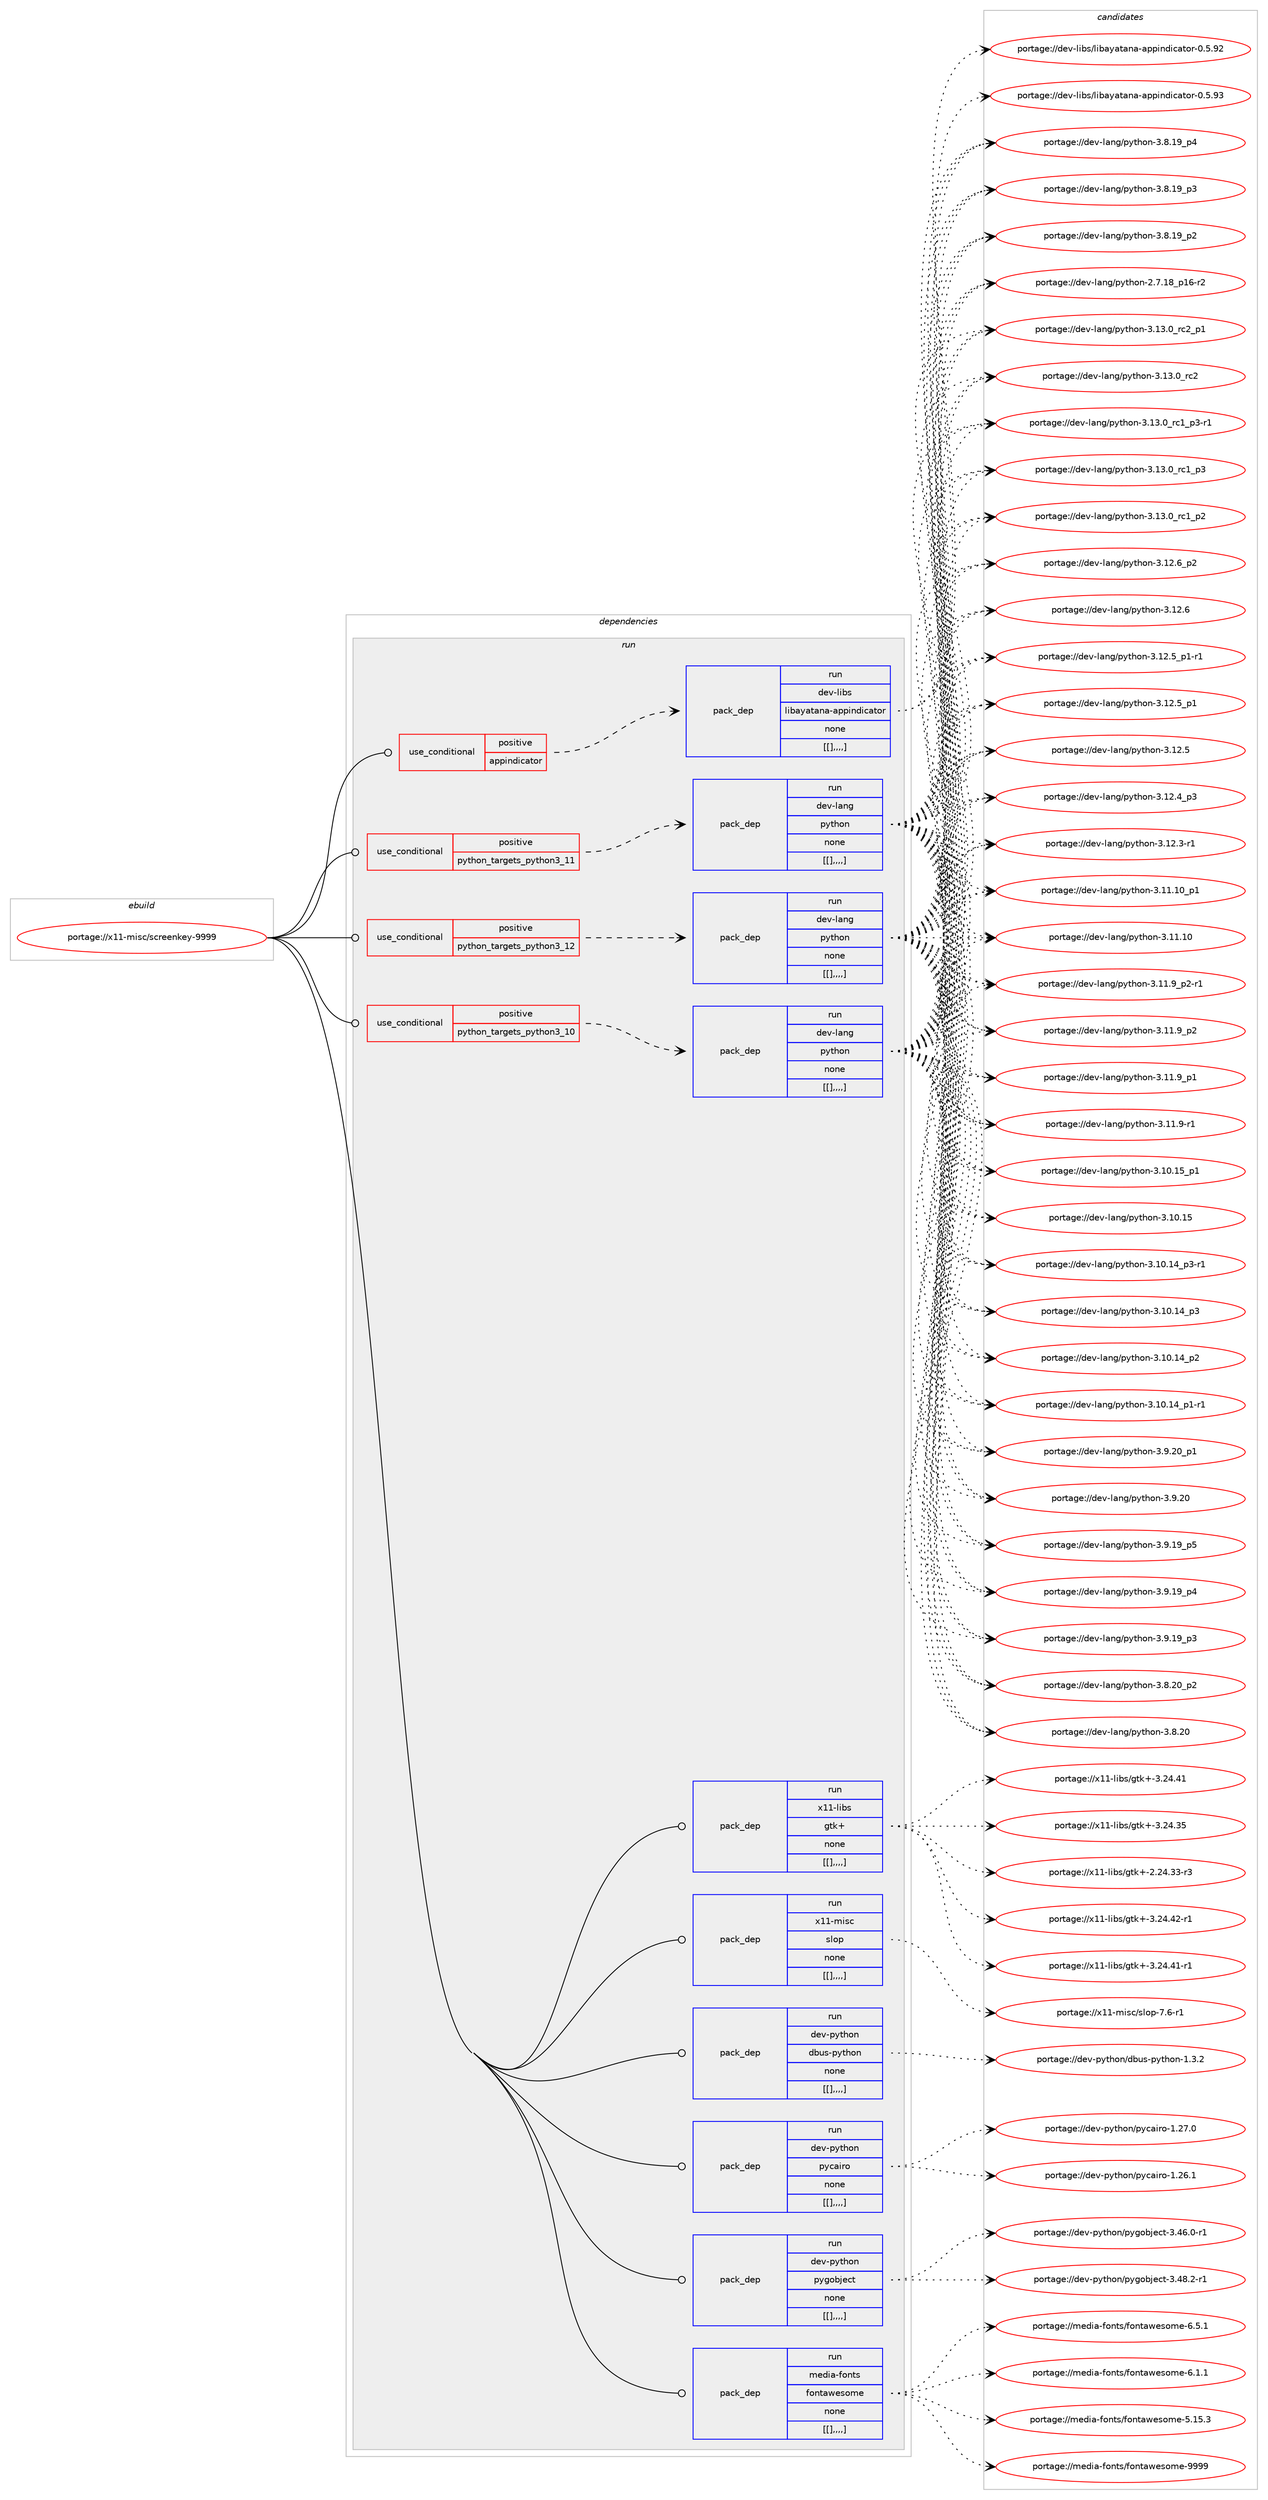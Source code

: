 digraph prolog {

# *************
# Graph options
# *************

newrank=true;
concentrate=true;
compound=true;
graph [rankdir=LR,fontname=Helvetica,fontsize=10,ranksep=1.5];#, ranksep=2.5, nodesep=0.2];
edge  [arrowhead=vee];
node  [fontname=Helvetica,fontsize=10];

# **********
# The ebuild
# **********

subgraph cluster_leftcol {
color=gray;
label=<<i>ebuild</i>>;
id [label="portage://x11-misc/screenkey-9999", color=red, width=4, href="../x11-misc/screenkey-9999.svg"];
}

# ****************
# The dependencies
# ****************

subgraph cluster_midcol {
color=gray;
label=<<i>dependencies</i>>;
subgraph cluster_compile {
fillcolor="#eeeeee";
style=filled;
label=<<i>compile</i>>;
}
subgraph cluster_compileandrun {
fillcolor="#eeeeee";
style=filled;
label=<<i>compile and run</i>>;
}
subgraph cluster_run {
fillcolor="#eeeeee";
style=filled;
label=<<i>run</i>>;
subgraph cond127810 {
dependency476401 [label=<<TABLE BORDER="0" CELLBORDER="1" CELLSPACING="0" CELLPADDING="4"><TR><TD ROWSPAN="3" CELLPADDING="10">use_conditional</TD></TR><TR><TD>positive</TD></TR><TR><TD>appindicator</TD></TR></TABLE>>, shape=none, color=red];
subgraph pack345173 {
dependency476402 [label=<<TABLE BORDER="0" CELLBORDER="1" CELLSPACING="0" CELLPADDING="4" WIDTH="220"><TR><TD ROWSPAN="6" CELLPADDING="30">pack_dep</TD></TR><TR><TD WIDTH="110">run</TD></TR><TR><TD>dev-libs</TD></TR><TR><TD>libayatana-appindicator</TD></TR><TR><TD>none</TD></TR><TR><TD>[[],,,,]</TD></TR></TABLE>>, shape=none, color=blue];
}
dependency476401:e -> dependency476402:w [weight=20,style="dashed",arrowhead="vee"];
}
id:e -> dependency476401:w [weight=20,style="solid",arrowhead="odot"];
subgraph cond127811 {
dependency476403 [label=<<TABLE BORDER="0" CELLBORDER="1" CELLSPACING="0" CELLPADDING="4"><TR><TD ROWSPAN="3" CELLPADDING="10">use_conditional</TD></TR><TR><TD>positive</TD></TR><TR><TD>python_targets_python3_10</TD></TR></TABLE>>, shape=none, color=red];
subgraph pack345174 {
dependency476404 [label=<<TABLE BORDER="0" CELLBORDER="1" CELLSPACING="0" CELLPADDING="4" WIDTH="220"><TR><TD ROWSPAN="6" CELLPADDING="30">pack_dep</TD></TR><TR><TD WIDTH="110">run</TD></TR><TR><TD>dev-lang</TD></TR><TR><TD>python</TD></TR><TR><TD>none</TD></TR><TR><TD>[[],,,,]</TD></TR></TABLE>>, shape=none, color=blue];
}
dependency476403:e -> dependency476404:w [weight=20,style="dashed",arrowhead="vee"];
}
id:e -> dependency476403:w [weight=20,style="solid",arrowhead="odot"];
subgraph cond127812 {
dependency476405 [label=<<TABLE BORDER="0" CELLBORDER="1" CELLSPACING="0" CELLPADDING="4"><TR><TD ROWSPAN="3" CELLPADDING="10">use_conditional</TD></TR><TR><TD>positive</TD></TR><TR><TD>python_targets_python3_11</TD></TR></TABLE>>, shape=none, color=red];
subgraph pack345175 {
dependency476406 [label=<<TABLE BORDER="0" CELLBORDER="1" CELLSPACING="0" CELLPADDING="4" WIDTH="220"><TR><TD ROWSPAN="6" CELLPADDING="30">pack_dep</TD></TR><TR><TD WIDTH="110">run</TD></TR><TR><TD>dev-lang</TD></TR><TR><TD>python</TD></TR><TR><TD>none</TD></TR><TR><TD>[[],,,,]</TD></TR></TABLE>>, shape=none, color=blue];
}
dependency476405:e -> dependency476406:w [weight=20,style="dashed",arrowhead="vee"];
}
id:e -> dependency476405:w [weight=20,style="solid",arrowhead="odot"];
subgraph cond127813 {
dependency476407 [label=<<TABLE BORDER="0" CELLBORDER="1" CELLSPACING="0" CELLPADDING="4"><TR><TD ROWSPAN="3" CELLPADDING="10">use_conditional</TD></TR><TR><TD>positive</TD></TR><TR><TD>python_targets_python3_12</TD></TR></TABLE>>, shape=none, color=red];
subgraph pack345176 {
dependency476408 [label=<<TABLE BORDER="0" CELLBORDER="1" CELLSPACING="0" CELLPADDING="4" WIDTH="220"><TR><TD ROWSPAN="6" CELLPADDING="30">pack_dep</TD></TR><TR><TD WIDTH="110">run</TD></TR><TR><TD>dev-lang</TD></TR><TR><TD>python</TD></TR><TR><TD>none</TD></TR><TR><TD>[[],,,,]</TD></TR></TABLE>>, shape=none, color=blue];
}
dependency476407:e -> dependency476408:w [weight=20,style="dashed",arrowhead="vee"];
}
id:e -> dependency476407:w [weight=20,style="solid",arrowhead="odot"];
subgraph pack345177 {
dependency476409 [label=<<TABLE BORDER="0" CELLBORDER="1" CELLSPACING="0" CELLPADDING="4" WIDTH="220"><TR><TD ROWSPAN="6" CELLPADDING="30">pack_dep</TD></TR><TR><TD WIDTH="110">run</TD></TR><TR><TD>dev-python</TD></TR><TR><TD>dbus-python</TD></TR><TR><TD>none</TD></TR><TR><TD>[[],,,,]</TD></TR></TABLE>>, shape=none, color=blue];
}
id:e -> dependency476409:w [weight=20,style="solid",arrowhead="odot"];
subgraph pack345178 {
dependency476410 [label=<<TABLE BORDER="0" CELLBORDER="1" CELLSPACING="0" CELLPADDING="4" WIDTH="220"><TR><TD ROWSPAN="6" CELLPADDING="30">pack_dep</TD></TR><TR><TD WIDTH="110">run</TD></TR><TR><TD>dev-python</TD></TR><TR><TD>pycairo</TD></TR><TR><TD>none</TD></TR><TR><TD>[[],,,,]</TD></TR></TABLE>>, shape=none, color=blue];
}
id:e -> dependency476410:w [weight=20,style="solid",arrowhead="odot"];
subgraph pack345179 {
dependency476411 [label=<<TABLE BORDER="0" CELLBORDER="1" CELLSPACING="0" CELLPADDING="4" WIDTH="220"><TR><TD ROWSPAN="6" CELLPADDING="30">pack_dep</TD></TR><TR><TD WIDTH="110">run</TD></TR><TR><TD>dev-python</TD></TR><TR><TD>pygobject</TD></TR><TR><TD>none</TD></TR><TR><TD>[[],,,,]</TD></TR></TABLE>>, shape=none, color=blue];
}
id:e -> dependency476411:w [weight=20,style="solid",arrowhead="odot"];
subgraph pack345180 {
dependency476412 [label=<<TABLE BORDER="0" CELLBORDER="1" CELLSPACING="0" CELLPADDING="4" WIDTH="220"><TR><TD ROWSPAN="6" CELLPADDING="30">pack_dep</TD></TR><TR><TD WIDTH="110">run</TD></TR><TR><TD>media-fonts</TD></TR><TR><TD>fontawesome</TD></TR><TR><TD>none</TD></TR><TR><TD>[[],,,,]</TD></TR></TABLE>>, shape=none, color=blue];
}
id:e -> dependency476412:w [weight=20,style="solid",arrowhead="odot"];
subgraph pack345181 {
dependency476413 [label=<<TABLE BORDER="0" CELLBORDER="1" CELLSPACING="0" CELLPADDING="4" WIDTH="220"><TR><TD ROWSPAN="6" CELLPADDING="30">pack_dep</TD></TR><TR><TD WIDTH="110">run</TD></TR><TR><TD>x11-libs</TD></TR><TR><TD>gtk+</TD></TR><TR><TD>none</TD></TR><TR><TD>[[],,,,]</TD></TR></TABLE>>, shape=none, color=blue];
}
id:e -> dependency476413:w [weight=20,style="solid",arrowhead="odot"];
subgraph pack345182 {
dependency476414 [label=<<TABLE BORDER="0" CELLBORDER="1" CELLSPACING="0" CELLPADDING="4" WIDTH="220"><TR><TD ROWSPAN="6" CELLPADDING="30">pack_dep</TD></TR><TR><TD WIDTH="110">run</TD></TR><TR><TD>x11-misc</TD></TR><TR><TD>slop</TD></TR><TR><TD>none</TD></TR><TR><TD>[[],,,,]</TD></TR></TABLE>>, shape=none, color=blue];
}
id:e -> dependency476414:w [weight=20,style="solid",arrowhead="odot"];
}
}

# **************
# The candidates
# **************

subgraph cluster_choices {
rank=same;
color=gray;
label=<<i>candidates</i>>;

subgraph choice345173 {
color=black;
nodesep=1;
choice10010111845108105981154710810598971219711697110974597112112105110100105999711611111445484653465751 [label="portage://dev-libs/libayatana-appindicator-0.5.93", color=red, width=4,href="../dev-libs/libayatana-appindicator-0.5.93.svg"];
choice10010111845108105981154710810598971219711697110974597112112105110100105999711611111445484653465750 [label="portage://dev-libs/libayatana-appindicator-0.5.92", color=red, width=4,href="../dev-libs/libayatana-appindicator-0.5.92.svg"];
dependency476402:e -> choice10010111845108105981154710810598971219711697110974597112112105110100105999711611111445484653465751:w [style=dotted,weight="100"];
dependency476402:e -> choice10010111845108105981154710810598971219711697110974597112112105110100105999711611111445484653465750:w [style=dotted,weight="100"];
}
subgraph choice345174 {
color=black;
nodesep=1;
choice100101118451089711010347112121116104111110455146495146489511499509511249 [label="portage://dev-lang/python-3.13.0_rc2_p1", color=red, width=4,href="../dev-lang/python-3.13.0_rc2_p1.svg"];
choice10010111845108971101034711212111610411111045514649514648951149950 [label="portage://dev-lang/python-3.13.0_rc2", color=red, width=4,href="../dev-lang/python-3.13.0_rc2.svg"];
choice1001011184510897110103471121211161041111104551464951464895114994995112514511449 [label="portage://dev-lang/python-3.13.0_rc1_p3-r1", color=red, width=4,href="../dev-lang/python-3.13.0_rc1_p3-r1.svg"];
choice100101118451089711010347112121116104111110455146495146489511499499511251 [label="portage://dev-lang/python-3.13.0_rc1_p3", color=red, width=4,href="../dev-lang/python-3.13.0_rc1_p3.svg"];
choice100101118451089711010347112121116104111110455146495146489511499499511250 [label="portage://dev-lang/python-3.13.0_rc1_p2", color=red, width=4,href="../dev-lang/python-3.13.0_rc1_p2.svg"];
choice100101118451089711010347112121116104111110455146495046549511250 [label="portage://dev-lang/python-3.12.6_p2", color=red, width=4,href="../dev-lang/python-3.12.6_p2.svg"];
choice10010111845108971101034711212111610411111045514649504654 [label="portage://dev-lang/python-3.12.6", color=red, width=4,href="../dev-lang/python-3.12.6.svg"];
choice1001011184510897110103471121211161041111104551464950465395112494511449 [label="portage://dev-lang/python-3.12.5_p1-r1", color=red, width=4,href="../dev-lang/python-3.12.5_p1-r1.svg"];
choice100101118451089711010347112121116104111110455146495046539511249 [label="portage://dev-lang/python-3.12.5_p1", color=red, width=4,href="../dev-lang/python-3.12.5_p1.svg"];
choice10010111845108971101034711212111610411111045514649504653 [label="portage://dev-lang/python-3.12.5", color=red, width=4,href="../dev-lang/python-3.12.5.svg"];
choice100101118451089711010347112121116104111110455146495046529511251 [label="portage://dev-lang/python-3.12.4_p3", color=red, width=4,href="../dev-lang/python-3.12.4_p3.svg"];
choice100101118451089711010347112121116104111110455146495046514511449 [label="portage://dev-lang/python-3.12.3-r1", color=red, width=4,href="../dev-lang/python-3.12.3-r1.svg"];
choice10010111845108971101034711212111610411111045514649494649489511249 [label="portage://dev-lang/python-3.11.10_p1", color=red, width=4,href="../dev-lang/python-3.11.10_p1.svg"];
choice1001011184510897110103471121211161041111104551464949464948 [label="portage://dev-lang/python-3.11.10", color=red, width=4,href="../dev-lang/python-3.11.10.svg"];
choice1001011184510897110103471121211161041111104551464949465795112504511449 [label="portage://dev-lang/python-3.11.9_p2-r1", color=red, width=4,href="../dev-lang/python-3.11.9_p2-r1.svg"];
choice100101118451089711010347112121116104111110455146494946579511250 [label="portage://dev-lang/python-3.11.9_p2", color=red, width=4,href="../dev-lang/python-3.11.9_p2.svg"];
choice100101118451089711010347112121116104111110455146494946579511249 [label="portage://dev-lang/python-3.11.9_p1", color=red, width=4,href="../dev-lang/python-3.11.9_p1.svg"];
choice100101118451089711010347112121116104111110455146494946574511449 [label="portage://dev-lang/python-3.11.9-r1", color=red, width=4,href="../dev-lang/python-3.11.9-r1.svg"];
choice10010111845108971101034711212111610411111045514649484649539511249 [label="portage://dev-lang/python-3.10.15_p1", color=red, width=4,href="../dev-lang/python-3.10.15_p1.svg"];
choice1001011184510897110103471121211161041111104551464948464953 [label="portage://dev-lang/python-3.10.15", color=red, width=4,href="../dev-lang/python-3.10.15.svg"];
choice100101118451089711010347112121116104111110455146494846495295112514511449 [label="portage://dev-lang/python-3.10.14_p3-r1", color=red, width=4,href="../dev-lang/python-3.10.14_p3-r1.svg"];
choice10010111845108971101034711212111610411111045514649484649529511251 [label="portage://dev-lang/python-3.10.14_p3", color=red, width=4,href="../dev-lang/python-3.10.14_p3.svg"];
choice10010111845108971101034711212111610411111045514649484649529511250 [label="portage://dev-lang/python-3.10.14_p2", color=red, width=4,href="../dev-lang/python-3.10.14_p2.svg"];
choice100101118451089711010347112121116104111110455146494846495295112494511449 [label="portage://dev-lang/python-3.10.14_p1-r1", color=red, width=4,href="../dev-lang/python-3.10.14_p1-r1.svg"];
choice100101118451089711010347112121116104111110455146574650489511249 [label="portage://dev-lang/python-3.9.20_p1", color=red, width=4,href="../dev-lang/python-3.9.20_p1.svg"];
choice10010111845108971101034711212111610411111045514657465048 [label="portage://dev-lang/python-3.9.20", color=red, width=4,href="../dev-lang/python-3.9.20.svg"];
choice100101118451089711010347112121116104111110455146574649579511253 [label="portage://dev-lang/python-3.9.19_p5", color=red, width=4,href="../dev-lang/python-3.9.19_p5.svg"];
choice100101118451089711010347112121116104111110455146574649579511252 [label="portage://dev-lang/python-3.9.19_p4", color=red, width=4,href="../dev-lang/python-3.9.19_p4.svg"];
choice100101118451089711010347112121116104111110455146574649579511251 [label="portage://dev-lang/python-3.9.19_p3", color=red, width=4,href="../dev-lang/python-3.9.19_p3.svg"];
choice100101118451089711010347112121116104111110455146564650489511250 [label="portage://dev-lang/python-3.8.20_p2", color=red, width=4,href="../dev-lang/python-3.8.20_p2.svg"];
choice10010111845108971101034711212111610411111045514656465048 [label="portage://dev-lang/python-3.8.20", color=red, width=4,href="../dev-lang/python-3.8.20.svg"];
choice100101118451089711010347112121116104111110455146564649579511252 [label="portage://dev-lang/python-3.8.19_p4", color=red, width=4,href="../dev-lang/python-3.8.19_p4.svg"];
choice100101118451089711010347112121116104111110455146564649579511251 [label="portage://dev-lang/python-3.8.19_p3", color=red, width=4,href="../dev-lang/python-3.8.19_p3.svg"];
choice100101118451089711010347112121116104111110455146564649579511250 [label="portage://dev-lang/python-3.8.19_p2", color=red, width=4,href="../dev-lang/python-3.8.19_p2.svg"];
choice100101118451089711010347112121116104111110455046554649569511249544511450 [label="portage://dev-lang/python-2.7.18_p16-r2", color=red, width=4,href="../dev-lang/python-2.7.18_p16-r2.svg"];
dependency476404:e -> choice100101118451089711010347112121116104111110455146495146489511499509511249:w [style=dotted,weight="100"];
dependency476404:e -> choice10010111845108971101034711212111610411111045514649514648951149950:w [style=dotted,weight="100"];
dependency476404:e -> choice1001011184510897110103471121211161041111104551464951464895114994995112514511449:w [style=dotted,weight="100"];
dependency476404:e -> choice100101118451089711010347112121116104111110455146495146489511499499511251:w [style=dotted,weight="100"];
dependency476404:e -> choice100101118451089711010347112121116104111110455146495146489511499499511250:w [style=dotted,weight="100"];
dependency476404:e -> choice100101118451089711010347112121116104111110455146495046549511250:w [style=dotted,weight="100"];
dependency476404:e -> choice10010111845108971101034711212111610411111045514649504654:w [style=dotted,weight="100"];
dependency476404:e -> choice1001011184510897110103471121211161041111104551464950465395112494511449:w [style=dotted,weight="100"];
dependency476404:e -> choice100101118451089711010347112121116104111110455146495046539511249:w [style=dotted,weight="100"];
dependency476404:e -> choice10010111845108971101034711212111610411111045514649504653:w [style=dotted,weight="100"];
dependency476404:e -> choice100101118451089711010347112121116104111110455146495046529511251:w [style=dotted,weight="100"];
dependency476404:e -> choice100101118451089711010347112121116104111110455146495046514511449:w [style=dotted,weight="100"];
dependency476404:e -> choice10010111845108971101034711212111610411111045514649494649489511249:w [style=dotted,weight="100"];
dependency476404:e -> choice1001011184510897110103471121211161041111104551464949464948:w [style=dotted,weight="100"];
dependency476404:e -> choice1001011184510897110103471121211161041111104551464949465795112504511449:w [style=dotted,weight="100"];
dependency476404:e -> choice100101118451089711010347112121116104111110455146494946579511250:w [style=dotted,weight="100"];
dependency476404:e -> choice100101118451089711010347112121116104111110455146494946579511249:w [style=dotted,weight="100"];
dependency476404:e -> choice100101118451089711010347112121116104111110455146494946574511449:w [style=dotted,weight="100"];
dependency476404:e -> choice10010111845108971101034711212111610411111045514649484649539511249:w [style=dotted,weight="100"];
dependency476404:e -> choice1001011184510897110103471121211161041111104551464948464953:w [style=dotted,weight="100"];
dependency476404:e -> choice100101118451089711010347112121116104111110455146494846495295112514511449:w [style=dotted,weight="100"];
dependency476404:e -> choice10010111845108971101034711212111610411111045514649484649529511251:w [style=dotted,weight="100"];
dependency476404:e -> choice10010111845108971101034711212111610411111045514649484649529511250:w [style=dotted,weight="100"];
dependency476404:e -> choice100101118451089711010347112121116104111110455146494846495295112494511449:w [style=dotted,weight="100"];
dependency476404:e -> choice100101118451089711010347112121116104111110455146574650489511249:w [style=dotted,weight="100"];
dependency476404:e -> choice10010111845108971101034711212111610411111045514657465048:w [style=dotted,weight="100"];
dependency476404:e -> choice100101118451089711010347112121116104111110455146574649579511253:w [style=dotted,weight="100"];
dependency476404:e -> choice100101118451089711010347112121116104111110455146574649579511252:w [style=dotted,weight="100"];
dependency476404:e -> choice100101118451089711010347112121116104111110455146574649579511251:w [style=dotted,weight="100"];
dependency476404:e -> choice100101118451089711010347112121116104111110455146564650489511250:w [style=dotted,weight="100"];
dependency476404:e -> choice10010111845108971101034711212111610411111045514656465048:w [style=dotted,weight="100"];
dependency476404:e -> choice100101118451089711010347112121116104111110455146564649579511252:w [style=dotted,weight="100"];
dependency476404:e -> choice100101118451089711010347112121116104111110455146564649579511251:w [style=dotted,weight="100"];
dependency476404:e -> choice100101118451089711010347112121116104111110455146564649579511250:w [style=dotted,weight="100"];
dependency476404:e -> choice100101118451089711010347112121116104111110455046554649569511249544511450:w [style=dotted,weight="100"];
}
subgraph choice345175 {
color=black;
nodesep=1;
choice100101118451089711010347112121116104111110455146495146489511499509511249 [label="portage://dev-lang/python-3.13.0_rc2_p1", color=red, width=4,href="../dev-lang/python-3.13.0_rc2_p1.svg"];
choice10010111845108971101034711212111610411111045514649514648951149950 [label="portage://dev-lang/python-3.13.0_rc2", color=red, width=4,href="../dev-lang/python-3.13.0_rc2.svg"];
choice1001011184510897110103471121211161041111104551464951464895114994995112514511449 [label="portage://dev-lang/python-3.13.0_rc1_p3-r1", color=red, width=4,href="../dev-lang/python-3.13.0_rc1_p3-r1.svg"];
choice100101118451089711010347112121116104111110455146495146489511499499511251 [label="portage://dev-lang/python-3.13.0_rc1_p3", color=red, width=4,href="../dev-lang/python-3.13.0_rc1_p3.svg"];
choice100101118451089711010347112121116104111110455146495146489511499499511250 [label="portage://dev-lang/python-3.13.0_rc1_p2", color=red, width=4,href="../dev-lang/python-3.13.0_rc1_p2.svg"];
choice100101118451089711010347112121116104111110455146495046549511250 [label="portage://dev-lang/python-3.12.6_p2", color=red, width=4,href="../dev-lang/python-3.12.6_p2.svg"];
choice10010111845108971101034711212111610411111045514649504654 [label="portage://dev-lang/python-3.12.6", color=red, width=4,href="../dev-lang/python-3.12.6.svg"];
choice1001011184510897110103471121211161041111104551464950465395112494511449 [label="portage://dev-lang/python-3.12.5_p1-r1", color=red, width=4,href="../dev-lang/python-3.12.5_p1-r1.svg"];
choice100101118451089711010347112121116104111110455146495046539511249 [label="portage://dev-lang/python-3.12.5_p1", color=red, width=4,href="../dev-lang/python-3.12.5_p1.svg"];
choice10010111845108971101034711212111610411111045514649504653 [label="portage://dev-lang/python-3.12.5", color=red, width=4,href="../dev-lang/python-3.12.5.svg"];
choice100101118451089711010347112121116104111110455146495046529511251 [label="portage://dev-lang/python-3.12.4_p3", color=red, width=4,href="../dev-lang/python-3.12.4_p3.svg"];
choice100101118451089711010347112121116104111110455146495046514511449 [label="portage://dev-lang/python-3.12.3-r1", color=red, width=4,href="../dev-lang/python-3.12.3-r1.svg"];
choice10010111845108971101034711212111610411111045514649494649489511249 [label="portage://dev-lang/python-3.11.10_p1", color=red, width=4,href="../dev-lang/python-3.11.10_p1.svg"];
choice1001011184510897110103471121211161041111104551464949464948 [label="portage://dev-lang/python-3.11.10", color=red, width=4,href="../dev-lang/python-3.11.10.svg"];
choice1001011184510897110103471121211161041111104551464949465795112504511449 [label="portage://dev-lang/python-3.11.9_p2-r1", color=red, width=4,href="../dev-lang/python-3.11.9_p2-r1.svg"];
choice100101118451089711010347112121116104111110455146494946579511250 [label="portage://dev-lang/python-3.11.9_p2", color=red, width=4,href="../dev-lang/python-3.11.9_p2.svg"];
choice100101118451089711010347112121116104111110455146494946579511249 [label="portage://dev-lang/python-3.11.9_p1", color=red, width=4,href="../dev-lang/python-3.11.9_p1.svg"];
choice100101118451089711010347112121116104111110455146494946574511449 [label="portage://dev-lang/python-3.11.9-r1", color=red, width=4,href="../dev-lang/python-3.11.9-r1.svg"];
choice10010111845108971101034711212111610411111045514649484649539511249 [label="portage://dev-lang/python-3.10.15_p1", color=red, width=4,href="../dev-lang/python-3.10.15_p1.svg"];
choice1001011184510897110103471121211161041111104551464948464953 [label="portage://dev-lang/python-3.10.15", color=red, width=4,href="../dev-lang/python-3.10.15.svg"];
choice100101118451089711010347112121116104111110455146494846495295112514511449 [label="portage://dev-lang/python-3.10.14_p3-r1", color=red, width=4,href="../dev-lang/python-3.10.14_p3-r1.svg"];
choice10010111845108971101034711212111610411111045514649484649529511251 [label="portage://dev-lang/python-3.10.14_p3", color=red, width=4,href="../dev-lang/python-3.10.14_p3.svg"];
choice10010111845108971101034711212111610411111045514649484649529511250 [label="portage://dev-lang/python-3.10.14_p2", color=red, width=4,href="../dev-lang/python-3.10.14_p2.svg"];
choice100101118451089711010347112121116104111110455146494846495295112494511449 [label="portage://dev-lang/python-3.10.14_p1-r1", color=red, width=4,href="../dev-lang/python-3.10.14_p1-r1.svg"];
choice100101118451089711010347112121116104111110455146574650489511249 [label="portage://dev-lang/python-3.9.20_p1", color=red, width=4,href="../dev-lang/python-3.9.20_p1.svg"];
choice10010111845108971101034711212111610411111045514657465048 [label="portage://dev-lang/python-3.9.20", color=red, width=4,href="../dev-lang/python-3.9.20.svg"];
choice100101118451089711010347112121116104111110455146574649579511253 [label="portage://dev-lang/python-3.9.19_p5", color=red, width=4,href="../dev-lang/python-3.9.19_p5.svg"];
choice100101118451089711010347112121116104111110455146574649579511252 [label="portage://dev-lang/python-3.9.19_p4", color=red, width=4,href="../dev-lang/python-3.9.19_p4.svg"];
choice100101118451089711010347112121116104111110455146574649579511251 [label="portage://dev-lang/python-3.9.19_p3", color=red, width=4,href="../dev-lang/python-3.9.19_p3.svg"];
choice100101118451089711010347112121116104111110455146564650489511250 [label="portage://dev-lang/python-3.8.20_p2", color=red, width=4,href="../dev-lang/python-3.8.20_p2.svg"];
choice10010111845108971101034711212111610411111045514656465048 [label="portage://dev-lang/python-3.8.20", color=red, width=4,href="../dev-lang/python-3.8.20.svg"];
choice100101118451089711010347112121116104111110455146564649579511252 [label="portage://dev-lang/python-3.8.19_p4", color=red, width=4,href="../dev-lang/python-3.8.19_p4.svg"];
choice100101118451089711010347112121116104111110455146564649579511251 [label="portage://dev-lang/python-3.8.19_p3", color=red, width=4,href="../dev-lang/python-3.8.19_p3.svg"];
choice100101118451089711010347112121116104111110455146564649579511250 [label="portage://dev-lang/python-3.8.19_p2", color=red, width=4,href="../dev-lang/python-3.8.19_p2.svg"];
choice100101118451089711010347112121116104111110455046554649569511249544511450 [label="portage://dev-lang/python-2.7.18_p16-r2", color=red, width=4,href="../dev-lang/python-2.7.18_p16-r2.svg"];
dependency476406:e -> choice100101118451089711010347112121116104111110455146495146489511499509511249:w [style=dotted,weight="100"];
dependency476406:e -> choice10010111845108971101034711212111610411111045514649514648951149950:w [style=dotted,weight="100"];
dependency476406:e -> choice1001011184510897110103471121211161041111104551464951464895114994995112514511449:w [style=dotted,weight="100"];
dependency476406:e -> choice100101118451089711010347112121116104111110455146495146489511499499511251:w [style=dotted,weight="100"];
dependency476406:e -> choice100101118451089711010347112121116104111110455146495146489511499499511250:w [style=dotted,weight="100"];
dependency476406:e -> choice100101118451089711010347112121116104111110455146495046549511250:w [style=dotted,weight="100"];
dependency476406:e -> choice10010111845108971101034711212111610411111045514649504654:w [style=dotted,weight="100"];
dependency476406:e -> choice1001011184510897110103471121211161041111104551464950465395112494511449:w [style=dotted,weight="100"];
dependency476406:e -> choice100101118451089711010347112121116104111110455146495046539511249:w [style=dotted,weight="100"];
dependency476406:e -> choice10010111845108971101034711212111610411111045514649504653:w [style=dotted,weight="100"];
dependency476406:e -> choice100101118451089711010347112121116104111110455146495046529511251:w [style=dotted,weight="100"];
dependency476406:e -> choice100101118451089711010347112121116104111110455146495046514511449:w [style=dotted,weight="100"];
dependency476406:e -> choice10010111845108971101034711212111610411111045514649494649489511249:w [style=dotted,weight="100"];
dependency476406:e -> choice1001011184510897110103471121211161041111104551464949464948:w [style=dotted,weight="100"];
dependency476406:e -> choice1001011184510897110103471121211161041111104551464949465795112504511449:w [style=dotted,weight="100"];
dependency476406:e -> choice100101118451089711010347112121116104111110455146494946579511250:w [style=dotted,weight="100"];
dependency476406:e -> choice100101118451089711010347112121116104111110455146494946579511249:w [style=dotted,weight="100"];
dependency476406:e -> choice100101118451089711010347112121116104111110455146494946574511449:w [style=dotted,weight="100"];
dependency476406:e -> choice10010111845108971101034711212111610411111045514649484649539511249:w [style=dotted,weight="100"];
dependency476406:e -> choice1001011184510897110103471121211161041111104551464948464953:w [style=dotted,weight="100"];
dependency476406:e -> choice100101118451089711010347112121116104111110455146494846495295112514511449:w [style=dotted,weight="100"];
dependency476406:e -> choice10010111845108971101034711212111610411111045514649484649529511251:w [style=dotted,weight="100"];
dependency476406:e -> choice10010111845108971101034711212111610411111045514649484649529511250:w [style=dotted,weight="100"];
dependency476406:e -> choice100101118451089711010347112121116104111110455146494846495295112494511449:w [style=dotted,weight="100"];
dependency476406:e -> choice100101118451089711010347112121116104111110455146574650489511249:w [style=dotted,weight="100"];
dependency476406:e -> choice10010111845108971101034711212111610411111045514657465048:w [style=dotted,weight="100"];
dependency476406:e -> choice100101118451089711010347112121116104111110455146574649579511253:w [style=dotted,weight="100"];
dependency476406:e -> choice100101118451089711010347112121116104111110455146574649579511252:w [style=dotted,weight="100"];
dependency476406:e -> choice100101118451089711010347112121116104111110455146574649579511251:w [style=dotted,weight="100"];
dependency476406:e -> choice100101118451089711010347112121116104111110455146564650489511250:w [style=dotted,weight="100"];
dependency476406:e -> choice10010111845108971101034711212111610411111045514656465048:w [style=dotted,weight="100"];
dependency476406:e -> choice100101118451089711010347112121116104111110455146564649579511252:w [style=dotted,weight="100"];
dependency476406:e -> choice100101118451089711010347112121116104111110455146564649579511251:w [style=dotted,weight="100"];
dependency476406:e -> choice100101118451089711010347112121116104111110455146564649579511250:w [style=dotted,weight="100"];
dependency476406:e -> choice100101118451089711010347112121116104111110455046554649569511249544511450:w [style=dotted,weight="100"];
}
subgraph choice345176 {
color=black;
nodesep=1;
choice100101118451089711010347112121116104111110455146495146489511499509511249 [label="portage://dev-lang/python-3.13.0_rc2_p1", color=red, width=4,href="../dev-lang/python-3.13.0_rc2_p1.svg"];
choice10010111845108971101034711212111610411111045514649514648951149950 [label="portage://dev-lang/python-3.13.0_rc2", color=red, width=4,href="../dev-lang/python-3.13.0_rc2.svg"];
choice1001011184510897110103471121211161041111104551464951464895114994995112514511449 [label="portage://dev-lang/python-3.13.0_rc1_p3-r1", color=red, width=4,href="../dev-lang/python-3.13.0_rc1_p3-r1.svg"];
choice100101118451089711010347112121116104111110455146495146489511499499511251 [label="portage://dev-lang/python-3.13.0_rc1_p3", color=red, width=4,href="../dev-lang/python-3.13.0_rc1_p3.svg"];
choice100101118451089711010347112121116104111110455146495146489511499499511250 [label="portage://dev-lang/python-3.13.0_rc1_p2", color=red, width=4,href="../dev-lang/python-3.13.0_rc1_p2.svg"];
choice100101118451089711010347112121116104111110455146495046549511250 [label="portage://dev-lang/python-3.12.6_p2", color=red, width=4,href="../dev-lang/python-3.12.6_p2.svg"];
choice10010111845108971101034711212111610411111045514649504654 [label="portage://dev-lang/python-3.12.6", color=red, width=4,href="../dev-lang/python-3.12.6.svg"];
choice1001011184510897110103471121211161041111104551464950465395112494511449 [label="portage://dev-lang/python-3.12.5_p1-r1", color=red, width=4,href="../dev-lang/python-3.12.5_p1-r1.svg"];
choice100101118451089711010347112121116104111110455146495046539511249 [label="portage://dev-lang/python-3.12.5_p1", color=red, width=4,href="../dev-lang/python-3.12.5_p1.svg"];
choice10010111845108971101034711212111610411111045514649504653 [label="portage://dev-lang/python-3.12.5", color=red, width=4,href="../dev-lang/python-3.12.5.svg"];
choice100101118451089711010347112121116104111110455146495046529511251 [label="portage://dev-lang/python-3.12.4_p3", color=red, width=4,href="../dev-lang/python-3.12.4_p3.svg"];
choice100101118451089711010347112121116104111110455146495046514511449 [label="portage://dev-lang/python-3.12.3-r1", color=red, width=4,href="../dev-lang/python-3.12.3-r1.svg"];
choice10010111845108971101034711212111610411111045514649494649489511249 [label="portage://dev-lang/python-3.11.10_p1", color=red, width=4,href="../dev-lang/python-3.11.10_p1.svg"];
choice1001011184510897110103471121211161041111104551464949464948 [label="portage://dev-lang/python-3.11.10", color=red, width=4,href="../dev-lang/python-3.11.10.svg"];
choice1001011184510897110103471121211161041111104551464949465795112504511449 [label="portage://dev-lang/python-3.11.9_p2-r1", color=red, width=4,href="../dev-lang/python-3.11.9_p2-r1.svg"];
choice100101118451089711010347112121116104111110455146494946579511250 [label="portage://dev-lang/python-3.11.9_p2", color=red, width=4,href="../dev-lang/python-3.11.9_p2.svg"];
choice100101118451089711010347112121116104111110455146494946579511249 [label="portage://dev-lang/python-3.11.9_p1", color=red, width=4,href="../dev-lang/python-3.11.9_p1.svg"];
choice100101118451089711010347112121116104111110455146494946574511449 [label="portage://dev-lang/python-3.11.9-r1", color=red, width=4,href="../dev-lang/python-3.11.9-r1.svg"];
choice10010111845108971101034711212111610411111045514649484649539511249 [label="portage://dev-lang/python-3.10.15_p1", color=red, width=4,href="../dev-lang/python-3.10.15_p1.svg"];
choice1001011184510897110103471121211161041111104551464948464953 [label="portage://dev-lang/python-3.10.15", color=red, width=4,href="../dev-lang/python-3.10.15.svg"];
choice100101118451089711010347112121116104111110455146494846495295112514511449 [label="portage://dev-lang/python-3.10.14_p3-r1", color=red, width=4,href="../dev-lang/python-3.10.14_p3-r1.svg"];
choice10010111845108971101034711212111610411111045514649484649529511251 [label="portage://dev-lang/python-3.10.14_p3", color=red, width=4,href="../dev-lang/python-3.10.14_p3.svg"];
choice10010111845108971101034711212111610411111045514649484649529511250 [label="portage://dev-lang/python-3.10.14_p2", color=red, width=4,href="../dev-lang/python-3.10.14_p2.svg"];
choice100101118451089711010347112121116104111110455146494846495295112494511449 [label="portage://dev-lang/python-3.10.14_p1-r1", color=red, width=4,href="../dev-lang/python-3.10.14_p1-r1.svg"];
choice100101118451089711010347112121116104111110455146574650489511249 [label="portage://dev-lang/python-3.9.20_p1", color=red, width=4,href="../dev-lang/python-3.9.20_p1.svg"];
choice10010111845108971101034711212111610411111045514657465048 [label="portage://dev-lang/python-3.9.20", color=red, width=4,href="../dev-lang/python-3.9.20.svg"];
choice100101118451089711010347112121116104111110455146574649579511253 [label="portage://dev-lang/python-3.9.19_p5", color=red, width=4,href="../dev-lang/python-3.9.19_p5.svg"];
choice100101118451089711010347112121116104111110455146574649579511252 [label="portage://dev-lang/python-3.9.19_p4", color=red, width=4,href="../dev-lang/python-3.9.19_p4.svg"];
choice100101118451089711010347112121116104111110455146574649579511251 [label="portage://dev-lang/python-3.9.19_p3", color=red, width=4,href="../dev-lang/python-3.9.19_p3.svg"];
choice100101118451089711010347112121116104111110455146564650489511250 [label="portage://dev-lang/python-3.8.20_p2", color=red, width=4,href="../dev-lang/python-3.8.20_p2.svg"];
choice10010111845108971101034711212111610411111045514656465048 [label="portage://dev-lang/python-3.8.20", color=red, width=4,href="../dev-lang/python-3.8.20.svg"];
choice100101118451089711010347112121116104111110455146564649579511252 [label="portage://dev-lang/python-3.8.19_p4", color=red, width=4,href="../dev-lang/python-3.8.19_p4.svg"];
choice100101118451089711010347112121116104111110455146564649579511251 [label="portage://dev-lang/python-3.8.19_p3", color=red, width=4,href="../dev-lang/python-3.8.19_p3.svg"];
choice100101118451089711010347112121116104111110455146564649579511250 [label="portage://dev-lang/python-3.8.19_p2", color=red, width=4,href="../dev-lang/python-3.8.19_p2.svg"];
choice100101118451089711010347112121116104111110455046554649569511249544511450 [label="portage://dev-lang/python-2.7.18_p16-r2", color=red, width=4,href="../dev-lang/python-2.7.18_p16-r2.svg"];
dependency476408:e -> choice100101118451089711010347112121116104111110455146495146489511499509511249:w [style=dotted,weight="100"];
dependency476408:e -> choice10010111845108971101034711212111610411111045514649514648951149950:w [style=dotted,weight="100"];
dependency476408:e -> choice1001011184510897110103471121211161041111104551464951464895114994995112514511449:w [style=dotted,weight="100"];
dependency476408:e -> choice100101118451089711010347112121116104111110455146495146489511499499511251:w [style=dotted,weight="100"];
dependency476408:e -> choice100101118451089711010347112121116104111110455146495146489511499499511250:w [style=dotted,weight="100"];
dependency476408:e -> choice100101118451089711010347112121116104111110455146495046549511250:w [style=dotted,weight="100"];
dependency476408:e -> choice10010111845108971101034711212111610411111045514649504654:w [style=dotted,weight="100"];
dependency476408:e -> choice1001011184510897110103471121211161041111104551464950465395112494511449:w [style=dotted,weight="100"];
dependency476408:e -> choice100101118451089711010347112121116104111110455146495046539511249:w [style=dotted,weight="100"];
dependency476408:e -> choice10010111845108971101034711212111610411111045514649504653:w [style=dotted,weight="100"];
dependency476408:e -> choice100101118451089711010347112121116104111110455146495046529511251:w [style=dotted,weight="100"];
dependency476408:e -> choice100101118451089711010347112121116104111110455146495046514511449:w [style=dotted,weight="100"];
dependency476408:e -> choice10010111845108971101034711212111610411111045514649494649489511249:w [style=dotted,weight="100"];
dependency476408:e -> choice1001011184510897110103471121211161041111104551464949464948:w [style=dotted,weight="100"];
dependency476408:e -> choice1001011184510897110103471121211161041111104551464949465795112504511449:w [style=dotted,weight="100"];
dependency476408:e -> choice100101118451089711010347112121116104111110455146494946579511250:w [style=dotted,weight="100"];
dependency476408:e -> choice100101118451089711010347112121116104111110455146494946579511249:w [style=dotted,weight="100"];
dependency476408:e -> choice100101118451089711010347112121116104111110455146494946574511449:w [style=dotted,weight="100"];
dependency476408:e -> choice10010111845108971101034711212111610411111045514649484649539511249:w [style=dotted,weight="100"];
dependency476408:e -> choice1001011184510897110103471121211161041111104551464948464953:w [style=dotted,weight="100"];
dependency476408:e -> choice100101118451089711010347112121116104111110455146494846495295112514511449:w [style=dotted,weight="100"];
dependency476408:e -> choice10010111845108971101034711212111610411111045514649484649529511251:w [style=dotted,weight="100"];
dependency476408:e -> choice10010111845108971101034711212111610411111045514649484649529511250:w [style=dotted,weight="100"];
dependency476408:e -> choice100101118451089711010347112121116104111110455146494846495295112494511449:w [style=dotted,weight="100"];
dependency476408:e -> choice100101118451089711010347112121116104111110455146574650489511249:w [style=dotted,weight="100"];
dependency476408:e -> choice10010111845108971101034711212111610411111045514657465048:w [style=dotted,weight="100"];
dependency476408:e -> choice100101118451089711010347112121116104111110455146574649579511253:w [style=dotted,weight="100"];
dependency476408:e -> choice100101118451089711010347112121116104111110455146574649579511252:w [style=dotted,weight="100"];
dependency476408:e -> choice100101118451089711010347112121116104111110455146574649579511251:w [style=dotted,weight="100"];
dependency476408:e -> choice100101118451089711010347112121116104111110455146564650489511250:w [style=dotted,weight="100"];
dependency476408:e -> choice10010111845108971101034711212111610411111045514656465048:w [style=dotted,weight="100"];
dependency476408:e -> choice100101118451089711010347112121116104111110455146564649579511252:w [style=dotted,weight="100"];
dependency476408:e -> choice100101118451089711010347112121116104111110455146564649579511251:w [style=dotted,weight="100"];
dependency476408:e -> choice100101118451089711010347112121116104111110455146564649579511250:w [style=dotted,weight="100"];
dependency476408:e -> choice100101118451089711010347112121116104111110455046554649569511249544511450:w [style=dotted,weight="100"];
}
subgraph choice345177 {
color=black;
nodesep=1;
choice10010111845112121116104111110471009811711545112121116104111110454946514650 [label="portage://dev-python/dbus-python-1.3.2", color=red, width=4,href="../dev-python/dbus-python-1.3.2.svg"];
dependency476409:e -> choice10010111845112121116104111110471009811711545112121116104111110454946514650:w [style=dotted,weight="100"];
}
subgraph choice345178 {
color=black;
nodesep=1;
choice1001011184511212111610411111047112121999710511411145494650554648 [label="portage://dev-python/pycairo-1.27.0", color=red, width=4,href="../dev-python/pycairo-1.27.0.svg"];
choice1001011184511212111610411111047112121999710511411145494650544649 [label="portage://dev-python/pycairo-1.26.1", color=red, width=4,href="../dev-python/pycairo-1.26.1.svg"];
dependency476410:e -> choice1001011184511212111610411111047112121999710511411145494650554648:w [style=dotted,weight="100"];
dependency476410:e -> choice1001011184511212111610411111047112121999710511411145494650544649:w [style=dotted,weight="100"];
}
subgraph choice345179 {
color=black;
nodesep=1;
choice10010111845112121116104111110471121211031119810610199116455146525646504511449 [label="portage://dev-python/pygobject-3.48.2-r1", color=red, width=4,href="../dev-python/pygobject-3.48.2-r1.svg"];
choice10010111845112121116104111110471121211031119810610199116455146525446484511449 [label="portage://dev-python/pygobject-3.46.0-r1", color=red, width=4,href="../dev-python/pygobject-3.46.0-r1.svg"];
dependency476411:e -> choice10010111845112121116104111110471121211031119810610199116455146525646504511449:w [style=dotted,weight="100"];
dependency476411:e -> choice10010111845112121116104111110471121211031119810610199116455146525446484511449:w [style=dotted,weight="100"];
}
subgraph choice345180 {
color=black;
nodesep=1;
choice109101100105974510211111011611547102111110116971191011151111091014557575757 [label="portage://media-fonts/fontawesome-9999", color=red, width=4,href="../media-fonts/fontawesome-9999.svg"];
choice10910110010597451021111101161154710211111011697119101115111109101455446534649 [label="portage://media-fonts/fontawesome-6.5.1", color=red, width=4,href="../media-fonts/fontawesome-6.5.1.svg"];
choice10910110010597451021111101161154710211111011697119101115111109101455446494649 [label="portage://media-fonts/fontawesome-6.1.1", color=red, width=4,href="../media-fonts/fontawesome-6.1.1.svg"];
choice1091011001059745102111110116115471021111101169711910111511110910145534649534651 [label="portage://media-fonts/fontawesome-5.15.3", color=red, width=4,href="../media-fonts/fontawesome-5.15.3.svg"];
dependency476412:e -> choice109101100105974510211111011611547102111110116971191011151111091014557575757:w [style=dotted,weight="100"];
dependency476412:e -> choice10910110010597451021111101161154710211111011697119101115111109101455446534649:w [style=dotted,weight="100"];
dependency476412:e -> choice10910110010597451021111101161154710211111011697119101115111109101455446494649:w [style=dotted,weight="100"];
dependency476412:e -> choice1091011001059745102111110116115471021111101169711910111511110910145534649534651:w [style=dotted,weight="100"];
}
subgraph choice345181 {
color=black;
nodesep=1;
choice12049494510810598115471031161074345514650524652504511449 [label="portage://x11-libs/gtk+-3.24.42-r1", color=red, width=4,href="../x11-libs/gtk+-3.24.42-r1.svg"];
choice12049494510810598115471031161074345514650524652494511449 [label="portage://x11-libs/gtk+-3.24.41-r1", color=red, width=4,href="../x11-libs/gtk+-3.24.41-r1.svg"];
choice1204949451081059811547103116107434551465052465249 [label="portage://x11-libs/gtk+-3.24.41", color=red, width=4,href="../x11-libs/gtk+-3.24.41.svg"];
choice1204949451081059811547103116107434551465052465153 [label="portage://x11-libs/gtk+-3.24.35", color=red, width=4,href="../x11-libs/gtk+-3.24.35.svg"];
choice12049494510810598115471031161074345504650524651514511451 [label="portage://x11-libs/gtk+-2.24.33-r3", color=red, width=4,href="../x11-libs/gtk+-2.24.33-r3.svg"];
dependency476413:e -> choice12049494510810598115471031161074345514650524652504511449:w [style=dotted,weight="100"];
dependency476413:e -> choice12049494510810598115471031161074345514650524652494511449:w [style=dotted,weight="100"];
dependency476413:e -> choice1204949451081059811547103116107434551465052465249:w [style=dotted,weight="100"];
dependency476413:e -> choice1204949451081059811547103116107434551465052465153:w [style=dotted,weight="100"];
dependency476413:e -> choice12049494510810598115471031161074345504650524651514511451:w [style=dotted,weight="100"];
}
subgraph choice345182 {
color=black;
nodesep=1;
choice1204949451091051159947115108111112455546544511449 [label="portage://x11-misc/slop-7.6-r1", color=red, width=4,href="../x11-misc/slop-7.6-r1.svg"];
dependency476414:e -> choice1204949451091051159947115108111112455546544511449:w [style=dotted,weight="100"];
}
}

}
